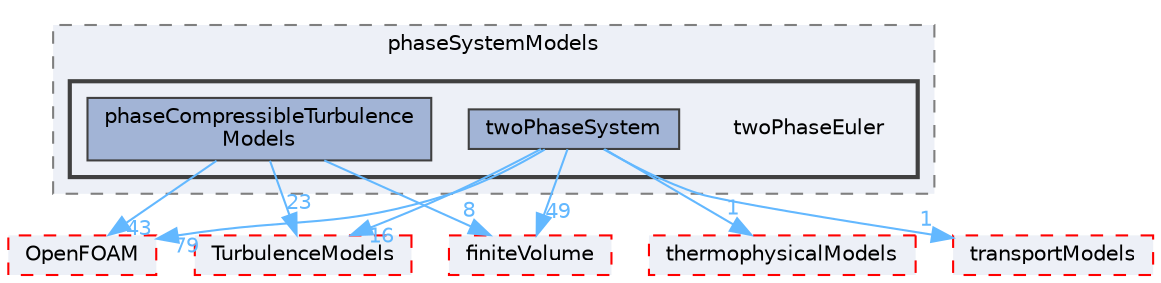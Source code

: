 digraph "src/phaseSystemModels/twoPhaseEuler"
{
 // LATEX_PDF_SIZE
  bgcolor="transparent";
  edge [fontname=Helvetica,fontsize=10,labelfontname=Helvetica,labelfontsize=10];
  node [fontname=Helvetica,fontsize=10,shape=box,height=0.2,width=0.4];
  compound=true
  subgraph clusterdir_cd6600bc80177e0c28877b216d84d6c6 {
    graph [ bgcolor="#edf0f7", pencolor="grey50", label="phaseSystemModels", fontname=Helvetica,fontsize=10 style="filled,dashed", URL="dir_cd6600bc80177e0c28877b216d84d6c6.html",tooltip=""]
  subgraph clusterdir_80c04984e10a260785a488af3cdb8286 {
    graph [ bgcolor="#edf0f7", pencolor="grey25", label="", fontname=Helvetica,fontsize=10 style="filled,bold", URL="dir_80c04984e10a260785a488af3cdb8286.html",tooltip=""]
    dir_80c04984e10a260785a488af3cdb8286 [shape=plaintext, label="twoPhaseEuler"];
  dir_1ca0a6517073d9b68b6aaabe6ab6fb82 [label="phaseCompressibleTurbulence\lModels", fillcolor="#a2b4d6", color="grey25", style="filled", URL="dir_1ca0a6517073d9b68b6aaabe6ab6fb82.html",tooltip=""];
  dir_48b4f6f6adbaa00c93b86e1f6173e48a [label="twoPhaseSystem", fillcolor="#a2b4d6", color="grey25", style="filled", URL="dir_48b4f6f6adbaa00c93b86e1f6173e48a.html",tooltip=""];
  }
  }
  dir_1eda626aeac0f0ad2848c36acaa5d501 [label="TurbulenceModels", fillcolor="#edf0f7", color="red", style="filled,dashed", URL="dir_1eda626aeac0f0ad2848c36acaa5d501.html",tooltip=""];
  dir_2778d089ec5c4f66810b11f753867003 [label="thermophysicalModels", fillcolor="#edf0f7", color="red", style="filled,dashed", URL="dir_2778d089ec5c4f66810b11f753867003.html",tooltip=""];
  dir_9415e59289a6feeb24164dafa70a594f [label="transportModels", fillcolor="#edf0f7", color="red", style="filled,dashed", URL="dir_9415e59289a6feeb24164dafa70a594f.html",tooltip=""];
  dir_9bd15774b555cf7259a6fa18f99fe99b [label="finiteVolume", fillcolor="#edf0f7", color="red", style="filled,dashed", URL="dir_9bd15774b555cf7259a6fa18f99fe99b.html",tooltip=""];
  dir_c5473ff19b20e6ec4dfe5c310b3778a8 [label="OpenFOAM", fillcolor="#edf0f7", color="red", style="filled,dashed", URL="dir_c5473ff19b20e6ec4dfe5c310b3778a8.html",tooltip=""];
  dir_1ca0a6517073d9b68b6aaabe6ab6fb82->dir_1eda626aeac0f0ad2848c36acaa5d501 [headlabel="23", labeldistance=1.5 headhref="dir_002883_004143.html" href="dir_002883_004143.html" color="steelblue1" fontcolor="steelblue1"];
  dir_1ca0a6517073d9b68b6aaabe6ab6fb82->dir_9bd15774b555cf7259a6fa18f99fe99b [headlabel="8", labeldistance=1.5 headhref="dir_002883_001387.html" href="dir_002883_001387.html" color="steelblue1" fontcolor="steelblue1"];
  dir_1ca0a6517073d9b68b6aaabe6ab6fb82->dir_c5473ff19b20e6ec4dfe5c310b3778a8 [headlabel="43", labeldistance=1.5 headhref="dir_002883_002695.html" href="dir_002883_002695.html" color="steelblue1" fontcolor="steelblue1"];
  dir_48b4f6f6adbaa00c93b86e1f6173e48a->dir_1eda626aeac0f0ad2848c36acaa5d501 [headlabel="16", labeldistance=1.5 headhref="dir_004175_004143.html" href="dir_004175_004143.html" color="steelblue1" fontcolor="steelblue1"];
  dir_48b4f6f6adbaa00c93b86e1f6173e48a->dir_2778d089ec5c4f66810b11f753867003 [headlabel="1", labeldistance=1.5 headhref="dir_004175_004022.html" href="dir_004175_004022.html" color="steelblue1" fontcolor="steelblue1"];
  dir_48b4f6f6adbaa00c93b86e1f6173e48a->dir_9415e59289a6feeb24164dafa70a594f [headlabel="1", labeldistance=1.5 headhref="dir_004175_004112.html" href="dir_004175_004112.html" color="steelblue1" fontcolor="steelblue1"];
  dir_48b4f6f6adbaa00c93b86e1f6173e48a->dir_9bd15774b555cf7259a6fa18f99fe99b [headlabel="49", labeldistance=1.5 headhref="dir_004175_001387.html" href="dir_004175_001387.html" color="steelblue1" fontcolor="steelblue1"];
  dir_48b4f6f6adbaa00c93b86e1f6173e48a->dir_c5473ff19b20e6ec4dfe5c310b3778a8 [headlabel="79", labeldistance=1.5 headhref="dir_004175_002695.html" href="dir_004175_002695.html" color="steelblue1" fontcolor="steelblue1"];
}
